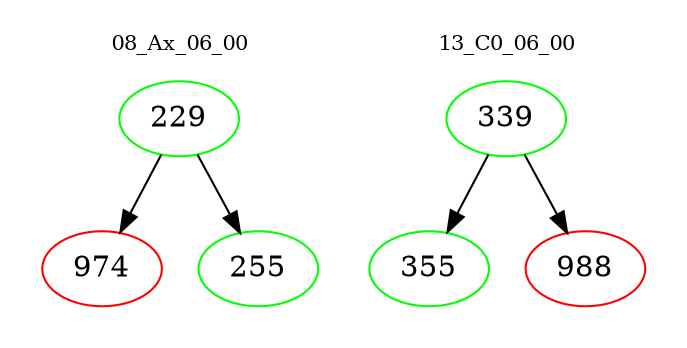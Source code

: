 digraph{
subgraph cluster_0 {
color = white
label = "08_Ax_06_00";
fontsize=10;
T0_229 [label="229", color="green"]
T0_229 -> T0_974 [color="black"]
T0_974 [label="974", color="red"]
T0_229 -> T0_255 [color="black"]
T0_255 [label="255", color="green"]
}
subgraph cluster_1 {
color = white
label = "13_C0_06_00";
fontsize=10;
T1_339 [label="339", color="green"]
T1_339 -> T1_355 [color="black"]
T1_355 [label="355", color="green"]
T1_339 -> T1_988 [color="black"]
T1_988 [label="988", color="red"]
}
}
